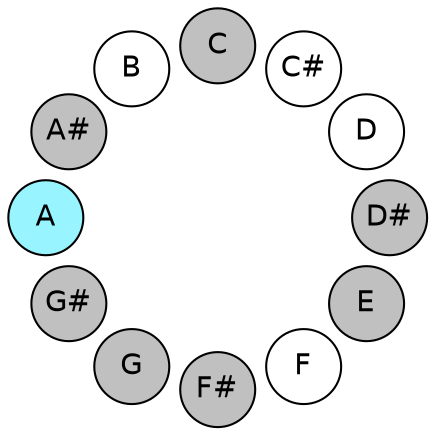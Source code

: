 
graph {

layout = circo;
mindist = .1

node [shape = circle, fontname = Helvetica, margin = 0, style = filled]
edge [style=invis]

subgraph 1 {
	"E" -- "F" -- "F#" -- "G" -- "G#" -- "A" -- "A#" -- "B" -- "C" -- "C#" -- "D" -- "D#" -- "E"
}

"C" [fillcolor = gray];
"C#" [fillcolor = white];
"D" [fillcolor = white];
"D#" [fillcolor = gray];
"E" [fillcolor = gray];
"F" [fillcolor = white];
"F#" [fillcolor = gray];
"G" [fillcolor = gray];
"G#" [fillcolor = gray];
"A" [fillcolor = cadetblue1];
"A#" [fillcolor = gray];
"B" [fillcolor = white];
}
